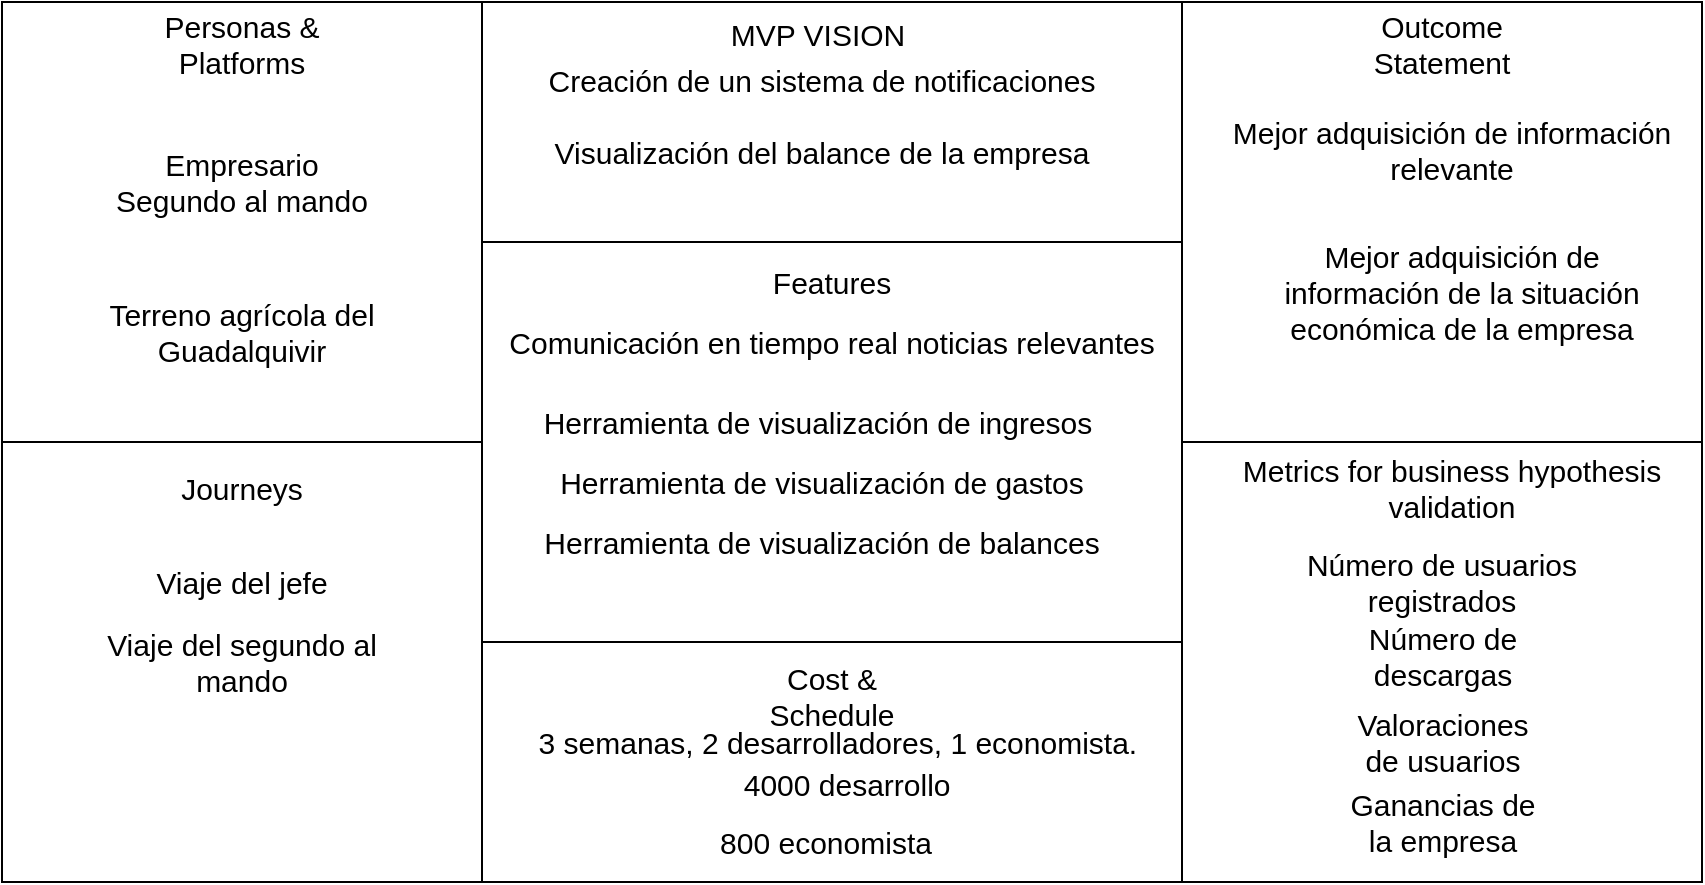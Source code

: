 <mxfile version="13.9.8" type="device"><diagram id="o4l2Ozv9joW7l1dov8CB" name="Page-1"><mxGraphModel dx="102" dy="576" grid="1" gridSize="10" guides="1" tooltips="1" connect="1" arrows="1" fold="1" page="1" pageScale="1" pageWidth="827" pageHeight="1169" math="0" shadow="0"><root><mxCell id="0"/><mxCell id="1" parent="0"/><mxCell id="XkK59sX-nPgElVLBU5pI-1" value="" style="rounded=0;whiteSpace=wrap;html=1;" parent="1" vertex="1"><mxGeometry x="1310" y="50" width="350" height="120" as="geometry"/></mxCell><mxCell id="XkK59sX-nPgElVLBU5pI-2" value="" style="rounded=0;whiteSpace=wrap;html=1;" parent="1" vertex="1"><mxGeometry x="1070" y="50" width="240" height="220" as="geometry"/></mxCell><mxCell id="XkK59sX-nPgElVLBU5pI-5" value="MVP VISION" style="text;html=1;strokeColor=none;fillColor=none;align=center;verticalAlign=middle;whiteSpace=wrap;rounded=0;fontSize=15;" parent="1" vertex="1"><mxGeometry x="1422" y="56" width="112" height="20" as="geometry"/></mxCell><mxCell id="XkK59sX-nPgElVLBU5pI-7" value="" style="rounded=0;whiteSpace=wrap;html=1;" parent="1" vertex="1"><mxGeometry x="1660" y="50" width="260" height="220" as="geometry"/></mxCell><mxCell id="XkK59sX-nPgElVLBU5pI-8" value="" style="rounded=0;whiteSpace=wrap;html=1;" parent="1" vertex="1"><mxGeometry x="1310" y="170" width="350" height="200" as="geometry"/></mxCell><mxCell id="XkK59sX-nPgElVLBU5pI-9" value="" style="rounded=0;whiteSpace=wrap;html=1;" parent="1" vertex="1"><mxGeometry x="1070" y="270" width="240" height="220" as="geometry"/></mxCell><mxCell id="XkK59sX-nPgElVLBU5pI-10" value="" style="rounded=0;whiteSpace=wrap;html=1;" parent="1" vertex="1"><mxGeometry x="1310" y="370" width="350" height="120" as="geometry"/></mxCell><mxCell id="XkK59sX-nPgElVLBU5pI-11" value="" style="rounded=0;whiteSpace=wrap;html=1;" parent="1" vertex="1"><mxGeometry x="1660" y="270" width="260" height="220" as="geometry"/></mxCell><mxCell id="XkK59sX-nPgElVLBU5pI-12" value="Features" style="text;html=1;strokeColor=none;fillColor=none;align=center;verticalAlign=middle;whiteSpace=wrap;rounded=0;fontSize=15;" parent="1" vertex="1"><mxGeometry x="1465" y="180" width="40" height="20" as="geometry"/></mxCell><mxCell id="XkK59sX-nPgElVLBU5pI-13" value="Personas &amp;amp; Platforms" style="text;html=1;strokeColor=none;fillColor=none;align=center;verticalAlign=middle;whiteSpace=wrap;rounded=0;fontSize=15;" parent="1" vertex="1"><mxGeometry x="1130" y="61" width="120" height="20" as="geometry"/></mxCell><mxCell id="XkK59sX-nPgElVLBU5pI-14" value="Cost &amp;amp; Schedule" style="text;html=1;strokeColor=none;fillColor=none;align=center;verticalAlign=middle;whiteSpace=wrap;rounded=0;fontSize=15;" parent="1" vertex="1"><mxGeometry x="1465" y="387" width="40" height="20" as="geometry"/></mxCell><mxCell id="XkK59sX-nPgElVLBU5pI-15" value="Journeys" style="text;html=1;strokeColor=none;fillColor=none;align=center;verticalAlign=middle;whiteSpace=wrap;rounded=0;fontSize=15;" parent="1" vertex="1"><mxGeometry x="1170" y="283" width="40" height="20" as="geometry"/></mxCell><mxCell id="XkK59sX-nPgElVLBU5pI-16" value="Outcome Statement" style="text;html=1;strokeColor=none;fillColor=none;align=center;verticalAlign=middle;whiteSpace=wrap;rounded=0;fontSize=15;" parent="1" vertex="1"><mxGeometry x="1770" y="61" width="40" height="20" as="geometry"/></mxCell><mxCell id="XkK59sX-nPgElVLBU5pI-17" value="Metrics for business hypothesis validation" style="text;html=1;strokeColor=none;fillColor=none;align=center;verticalAlign=middle;whiteSpace=wrap;rounded=0;fontSize=15;" parent="1" vertex="1"><mxGeometry x="1680" y="283" width="230" height="20" as="geometry"/></mxCell><mxCell id="XkK59sX-nPgElVLBU5pI-19" value="Empresario&lt;br&gt;Segundo al mando" style="text;html=1;strokeColor=none;fillColor=none;align=center;verticalAlign=middle;whiteSpace=wrap;rounded=0;fontSize=15;" parent="1" vertex="1"><mxGeometry x="1070" y="130" width="240" height="20" as="geometry"/></mxCell><mxCell id="XkK59sX-nPgElVLBU5pI-20" value="Terreno agrícola del Guadalquivir" style="text;html=1;strokeColor=none;fillColor=none;align=center;verticalAlign=middle;whiteSpace=wrap;rounded=0;fontSize=15;" parent="1" vertex="1"><mxGeometry x="1090" y="205" width="200" height="20" as="geometry"/></mxCell><mxCell id="XkK59sX-nPgElVLBU5pI-21" value="Creación de un sistema de notificaciones&lt;br&gt;&lt;br&gt;Visualización del balance de la empresa" style="text;html=1;strokeColor=none;fillColor=none;align=center;verticalAlign=middle;whiteSpace=wrap;rounded=0;fontSize=15;" parent="1" vertex="1"><mxGeometry x="1310" y="83" width="340" height="47" as="geometry"/></mxCell><mxCell id="XkK59sX-nPgElVLBU5pI-25" value="Mejor adquisición de información relevante" style="text;html=1;strokeColor=none;fillColor=none;align=center;verticalAlign=middle;whiteSpace=wrap;rounded=0;fontSize=15;" parent="1" vertex="1"><mxGeometry x="1672" y="99" width="246" height="49" as="geometry"/></mxCell><mxCell id="XkK59sX-nPgElVLBU5pI-26" value="Mejor adquisición de información de la situación económica de la empresa" style="text;html=1;strokeColor=none;fillColor=none;align=center;verticalAlign=middle;whiteSpace=wrap;rounded=0;fontSize=15;" parent="1" vertex="1"><mxGeometry x="1710" y="185" width="180" height="20" as="geometry"/></mxCell><mxCell id="XkK59sX-nPgElVLBU5pI-28" value="Número de usuarios registrados" style="text;html=1;strokeColor=none;fillColor=none;align=center;verticalAlign=middle;whiteSpace=wrap;rounded=0;fontSize=15;" parent="1" vertex="1"><mxGeometry x="1690" y="330" width="200" height="20" as="geometry"/></mxCell><mxCell id="XkK59sX-nPgElVLBU5pI-29" value="Viaje del jefe" style="text;html=1;strokeColor=none;fillColor=none;align=center;verticalAlign=middle;whiteSpace=wrap;rounded=0;fontSize=15;" parent="1" vertex="1"><mxGeometry x="1130" y="330" width="120" height="20" as="geometry"/></mxCell><mxCell id="XkK59sX-nPgElVLBU5pI-30" value="Viaje del segundo al mando" style="text;html=1;strokeColor=none;fillColor=none;align=center;verticalAlign=middle;whiteSpace=wrap;rounded=0;fontSize=15;" parent="1" vertex="1"><mxGeometry x="1120" y="370" width="140" height="20" as="geometry"/></mxCell><mxCell id="XkK59sX-nPgElVLBU5pI-31" value="Comunicación en tiempo real noticias relevantes" style="text;html=1;strokeColor=none;fillColor=none;align=center;verticalAlign=middle;whiteSpace=wrap;rounded=0;fontSize=15;" parent="1" vertex="1"><mxGeometry x="1320" y="210" width="330" height="20" as="geometry"/></mxCell><mxCell id="XkK59sX-nPgElVLBU5pI-32" value="Herramienta de visualización de ingresos" style="text;html=1;strokeColor=none;fillColor=none;align=center;verticalAlign=middle;whiteSpace=wrap;rounded=0;fontSize=15;" parent="1" vertex="1"><mxGeometry x="1328" y="250" width="300" height="20" as="geometry"/></mxCell><mxCell id="XkK59sX-nPgElVLBU5pI-35" value="3 semanas, 2 desarrolladores, 1 economista.&amp;nbsp;" style="text;html=1;strokeColor=none;fillColor=none;align=center;verticalAlign=middle;whiteSpace=wrap;rounded=0;fontSize=15;" parent="1" vertex="1"><mxGeometry x="1305" y="410" width="370" height="20" as="geometry"/></mxCell><mxCell id="XkK59sX-nPgElVLBU5pI-36" value="&lt;div&gt;&amp;nbsp;4000 desarrollo&lt;/div&gt;&lt;div&gt;&lt;br&gt;&lt;/div&gt;" style="text;html=1;strokeColor=none;fillColor=none;align=center;verticalAlign=middle;whiteSpace=wrap;rounded=0;fontSize=15;" parent="1" vertex="1"><mxGeometry x="1402.5" y="440" width="175" height="20" as="geometry"/></mxCell><mxCell id="XkK59sX-nPgElVLBU5pI-37" value="Número de descargas" style="text;html=1;strokeColor=none;fillColor=none;align=center;verticalAlign=middle;whiteSpace=wrap;rounded=0;fontSize=15;" parent="1" vertex="1"><mxGeometry x="1737.5" y="367" width="105" height="20" as="geometry"/></mxCell><mxCell id="XkK59sX-nPgElVLBU5pI-38" value="800 economista" style="text;html=1;strokeColor=none;fillColor=none;align=center;verticalAlign=middle;whiteSpace=wrap;rounded=0;fontSize=15;" parent="1" vertex="1"><mxGeometry x="1342" y="460" width="280" height="20" as="geometry"/></mxCell><mxCell id="7KKQ-Hse79XpPXl4NBFS-1" value="Valoraciones de usuarios" style="text;html=1;strokeColor=none;fillColor=none;align=center;verticalAlign=middle;whiteSpace=wrap;rounded=0;fontSize=15;" parent="1" vertex="1"><mxGeometry x="1737.5" y="410" width="105" height="20" as="geometry"/></mxCell><mxCell id="eMbjAGvkYCg_kQIad0PM-2" value="Ganancias de la empresa" style="text;html=1;strokeColor=none;fillColor=none;align=center;verticalAlign=middle;whiteSpace=wrap;rounded=0;fontSize=15;" vertex="1" parent="1"><mxGeometry x="1737.5" y="450" width="105" height="20" as="geometry"/></mxCell><mxCell id="eMbjAGvkYCg_kQIad0PM-3" value="Herramienta de visualización de gastos" style="text;html=1;strokeColor=none;fillColor=none;align=center;verticalAlign=middle;whiteSpace=wrap;rounded=0;fontSize=15;" vertex="1" parent="1"><mxGeometry x="1330" y="280" width="300" height="20" as="geometry"/></mxCell><mxCell id="eMbjAGvkYCg_kQIad0PM-4" value="Herramienta de visualización de balances" style="text;html=1;strokeColor=none;fillColor=none;align=center;verticalAlign=middle;whiteSpace=wrap;rounded=0;fontSize=15;" vertex="1" parent="1"><mxGeometry x="1330" y="310" width="300" height="20" as="geometry"/></mxCell></root></mxGraphModel></diagram></mxfile>